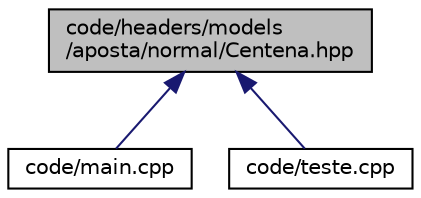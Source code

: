 digraph "code/headers/models/aposta/normal/Centena.hpp"
{
 // LATEX_PDF_SIZE
  edge [fontname="Helvetica",fontsize="10",labelfontname="Helvetica",labelfontsize="10"];
  node [fontname="Helvetica",fontsize="10",shape=record];
  Node1 [label="code/headers/models\l/aposta/normal/Centena.hpp",height=0.2,width=0.4,color="black", fillcolor="grey75", style="filled", fontcolor="black",tooltip="Definição da classe Centena, derivada da classe Normal."];
  Node1 -> Node2 [dir="back",color="midnightblue",fontsize="10",style="solid",fontname="Helvetica"];
  Node2 [label="code/main.cpp",height=0.2,width=0.4,color="black", fillcolor="white", style="filled",URL="$code_2main_8cpp.html",tooltip=" "];
  Node1 -> Node3 [dir="back",color="midnightblue",fontsize="10",style="solid",fontname="Helvetica"];
  Node3 [label="code/teste.cpp",height=0.2,width=0.4,color="black", fillcolor="white", style="filled",URL="$teste_8cpp.html",tooltip=" "];
}
